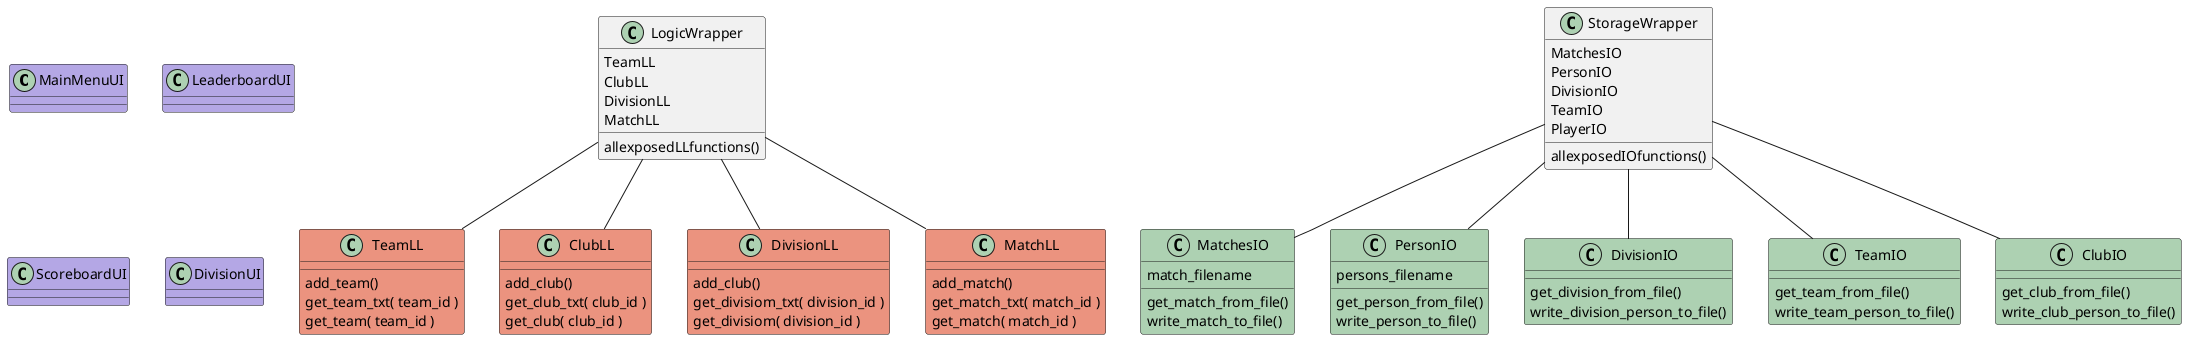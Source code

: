 @startuml

class MainMenuUI  #B4a7e5
class LeaderboardUI #B4a7e5
class ScoreboardUI #B4a7e5
class DivisionUI #B4a7e5

class LogicWrapper{
    TeamLL
    ClubLL
    DivisionLL
    MatchLL
    allexposedLLfunctions()
}

class TeamLL #EB937F{
    add_team()
    get_team_txt( team_id )
    get_team( team_id )
}

class ClubLL #EB937F {
    add_club()
    get_club_txt( club_id )
    get_club( club_id )
}

class DivisionLL #EB937F {
    add_club()
    get_divisiom_txt( division_id )
    get_divisiom( division_id )
}

class MatchLL #EB937F{
    add_match()
    get_match_txt( match_id )   
    get_match( match_id )   
}

LogicWrapper -- TeamLL
LogicWrapper -- ClubLL
LogicWrapper -- DivisionLL
LogicWrapper -- MatchLL


/'
Storage layer
'/
class StorageWrapper{
    MatchesIO
    PersonIO
    DivisionIO
    TeamIO
    PlayerIO
    allexposedIOfunctions()

}

class MatchesIO #ADD1b2{
    match_filename
    get_match_from_file()
    write_match_to_file()

}
class PersonIO #ADD1b2{
    persons_filename
    get_person_from_file()
    write_person_to_file()

}
class DivisionIO #ADD1b2{
    get_division_from_file()
    write_division_person_to_file()
}
class TeamIO  #ADD1b2  {
    get_team_from_file()
    write_team_person_to_file()
}
class ClubIO  #ADD1b2 {
    get_club_from_file()
    write_club_person_to_file()

}

StorageWrapper -- MatchesIO
StorageWrapper -- PersonIO
StorageWrapper -- DivisionIO
StorageWrapper -- TeamIO
StorageWrapper -- ClubIO

@enduml